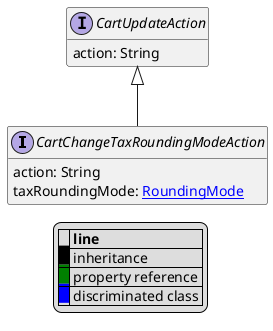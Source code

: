 @startuml

hide empty fields
hide empty methods
legend
|= |= line |
|<back:black>   </back>| inheritance |
|<back:green>   </back>| property reference |
|<back:blue>   </back>| discriminated class |
endlegend
interface CartChangeTaxRoundingModeAction [[CartChangeTaxRoundingModeAction.svg]] extends CartUpdateAction {
    action: String
    taxRoundingMode: [[RoundingMode.svg RoundingMode]]
}
interface CartUpdateAction [[CartUpdateAction.svg]]  {
    action: String
}





@enduml
